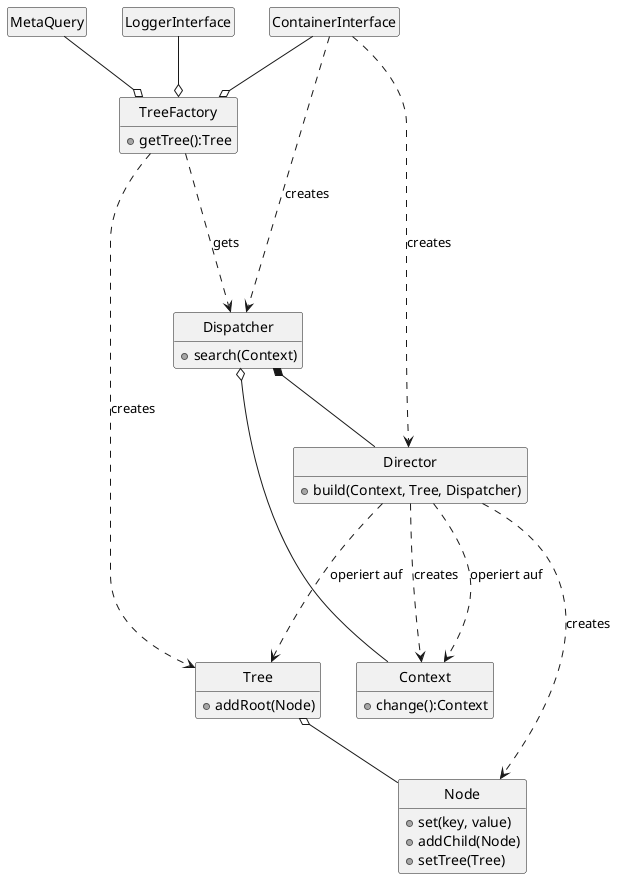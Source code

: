 @startuml

MetaQuery --o TreeFactory
LoggerInterface --o TreeFactory

TreeFactory -.-> Tree: creates
TreeFactory -.-> Dispatcher: gets

ContainerInterface --o TreeFactory
ContainerInterface -.-> Director : creates
ContainerInterface -.-> Dispatcher: creates

Director -.-> Tree: operiert auf
Director -.-> Context: operiert auf
Director -.-> Context: creates
Director -.-> Node: creates

Tree o-- Node

Dispatcher o-- Context
Dispatcher *-- Director

class TreeFactory {
  +getTree():Tree
}

class Tree {
  +addRoot(Node)
}

class Director {
  +build(Context, Tree, Dispatcher)
}

class Dispatcher {
  +search(Context)
}

class Context {
  +change():Context
}

class Node {
  +set(key, value)
  +addChild(Node)
  +setTree(Tree)
}




skinparam monochrome true
hide circle
hide empty methods
hide empty fields

@enduml
